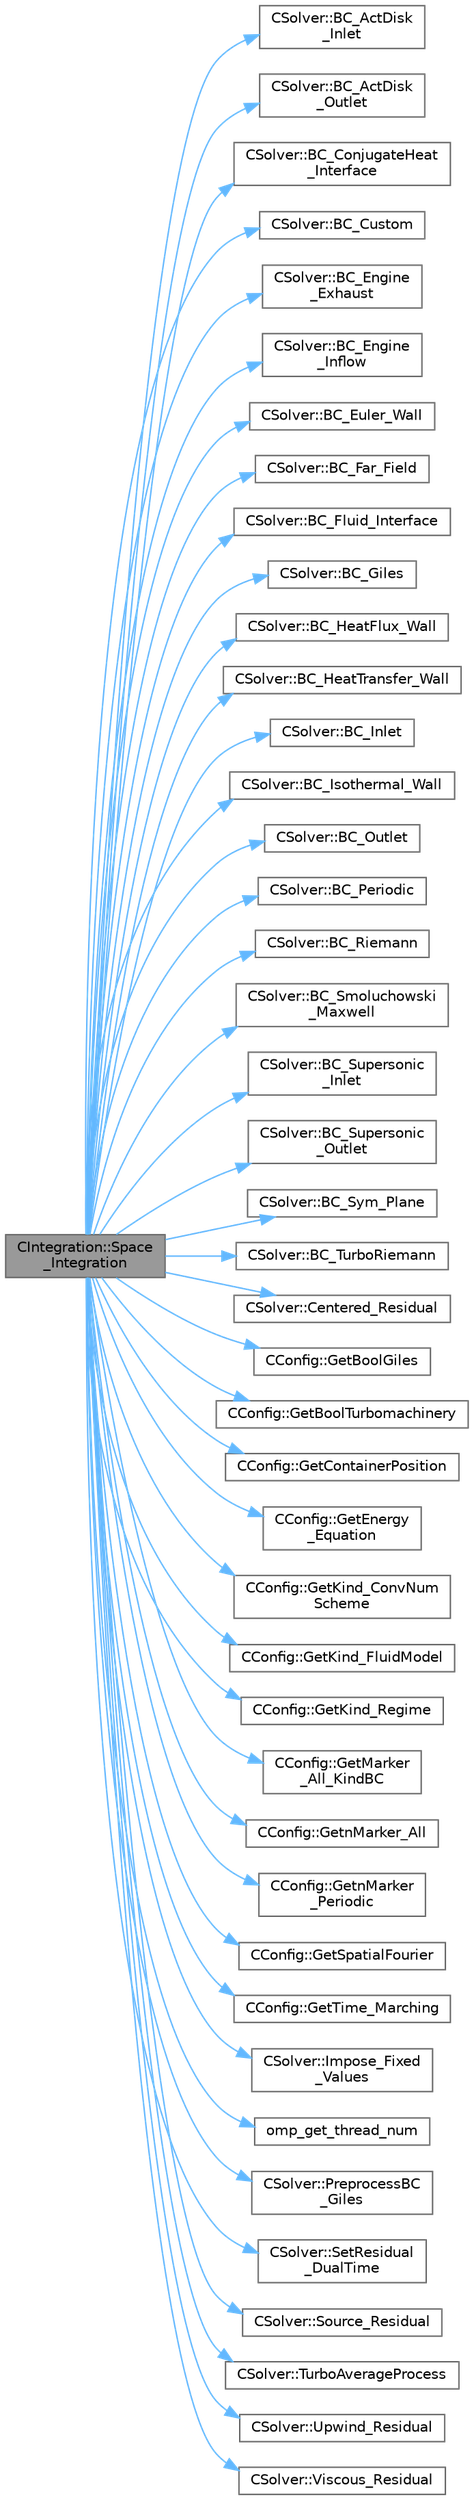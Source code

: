 digraph "CIntegration::Space_Integration"
{
 // LATEX_PDF_SIZE
  bgcolor="transparent";
  edge [fontname=Helvetica,fontsize=10,labelfontname=Helvetica,labelfontsize=10];
  node [fontname=Helvetica,fontsize=10,shape=box,height=0.2,width=0.4];
  rankdir="LR";
  Node1 [id="Node000001",label="CIntegration::Space\l_Integration",height=0.2,width=0.4,color="gray40", fillcolor="grey60", style="filled", fontcolor="black",tooltip="Do the space integration of the numerical system."];
  Node1 -> Node2 [id="edge1_Node000001_Node000002",color="steelblue1",style="solid",tooltip=" "];
  Node2 [id="Node000002",label="CSolver::BC_ActDisk\l_Inlet",height=0.2,width=0.4,color="grey40", fillcolor="white", style="filled",URL="$classCSolver.html#a884486b5604b012e6abfcee1ec85ec60",tooltip="A virtual member."];
  Node1 -> Node3 [id="edge2_Node000001_Node000003",color="steelblue1",style="solid",tooltip=" "];
  Node3 [id="Node000003",label="CSolver::BC_ActDisk\l_Outlet",height=0.2,width=0.4,color="grey40", fillcolor="white", style="filled",URL="$classCSolver.html#a683cbaadcb95c7f6a1fdddaacdf7b23d",tooltip="A virtual member."];
  Node1 -> Node4 [id="edge3_Node000001_Node000004",color="steelblue1",style="solid",tooltip=" "];
  Node4 [id="Node000004",label="CSolver::BC_ConjugateHeat\l_Interface",height=0.2,width=0.4,color="grey40", fillcolor="white", style="filled",URL="$classCSolver.html#a94db69b3d09652f77010c9f3148a903e",tooltip="A virtual member."];
  Node1 -> Node5 [id="edge4_Node000001_Node000005",color="steelblue1",style="solid",tooltip=" "];
  Node5 [id="Node000005",label="CSolver::BC_Custom",height=0.2,width=0.4,color="grey40", fillcolor="white", style="filled",URL="$classCSolver.html#aa6353fb1b3aa5890a4630de58ef969c2",tooltip="A virtual member."];
  Node1 -> Node6 [id="edge5_Node000001_Node000006",color="steelblue1",style="solid",tooltip=" "];
  Node6 [id="Node000006",label="CSolver::BC_Engine\l_Exhaust",height=0.2,width=0.4,color="grey40", fillcolor="white", style="filled",URL="$classCSolver.html#ad71605aa960f2919dfc42d37d26ccf14",tooltip="A virtual member."];
  Node1 -> Node7 [id="edge6_Node000001_Node000007",color="steelblue1",style="solid",tooltip=" "];
  Node7 [id="Node000007",label="CSolver::BC_Engine\l_Inflow",height=0.2,width=0.4,color="grey40", fillcolor="white", style="filled",URL="$classCSolver.html#a40dad90e195d685000c464df07f236a5",tooltip="A virtual member."];
  Node1 -> Node8 [id="edge7_Node000001_Node000008",color="steelblue1",style="solid",tooltip=" "];
  Node8 [id="Node000008",label="CSolver::BC_Euler_Wall",height=0.2,width=0.4,color="grey40", fillcolor="white", style="filled",URL="$classCSolver.html#ad3242705af8a649e3ab21f37f80547e0",tooltip="A virtual member."];
  Node1 -> Node9 [id="edge8_Node000001_Node000009",color="steelblue1",style="solid",tooltip=" "];
  Node9 [id="Node000009",label="CSolver::BC_Far_Field",height=0.2,width=0.4,color="grey40", fillcolor="white", style="filled",URL="$classCSolver.html#afc58e2186b9fa9fcd6f985dea8a4aef9",tooltip="A virtual member."];
  Node1 -> Node10 [id="edge9_Node000001_Node000010",color="steelblue1",style="solid",tooltip=" "];
  Node10 [id="Node000010",label="CSolver::BC_Fluid_Interface",height=0.2,width=0.4,color="grey40", fillcolor="white", style="filled",URL="$classCSolver.html#a8e61426b81d9a8e38b180eb507ec6057",tooltip="Impose the interface state across sliding meshes."];
  Node1 -> Node11 [id="edge10_Node000001_Node000011",color="steelblue1",style="solid",tooltip=" "];
  Node11 [id="Node000011",label="CSolver::BC_Giles",height=0.2,width=0.4,color="grey40", fillcolor="white", style="filled",URL="$classCSolver.html#abd63b8973a56028dc9627113f53ab410",tooltip="A virtual member."];
  Node1 -> Node12 [id="edge11_Node000001_Node000012",color="steelblue1",style="solid",tooltip=" "];
  Node12 [id="Node000012",label="CSolver::BC_HeatFlux_Wall",height=0.2,width=0.4,color="grey40", fillcolor="white", style="filled",URL="$classCSolver.html#a7d1cb36c52b06eeaeca536ba6c99f963",tooltip="A virtual member."];
  Node1 -> Node13 [id="edge12_Node000001_Node000013",color="steelblue1",style="solid",tooltip=" "];
  Node13 [id="Node000013",label="CSolver::BC_HeatTransfer_Wall",height=0.2,width=0.4,color="grey40", fillcolor="white", style="filled",URL="$classCSolver.html#a84cb65d82b26da347e96b8ed81772a03",tooltip="Impose a heat flux by prescribing a heat transfer coefficient and a temperature at infinity."];
  Node1 -> Node14 [id="edge13_Node000001_Node000014",color="steelblue1",style="solid",tooltip=" "];
  Node14 [id="Node000014",label="CSolver::BC_Inlet",height=0.2,width=0.4,color="grey40", fillcolor="white", style="filled",URL="$classCSolver.html#a94825a483faefdc2d4de0ee06827d8d5",tooltip="A virtual member."];
  Node1 -> Node15 [id="edge14_Node000001_Node000015",color="steelblue1",style="solid",tooltip=" "];
  Node15 [id="Node000015",label="CSolver::BC_Isothermal_Wall",height=0.2,width=0.4,color="grey40", fillcolor="white", style="filled",URL="$classCSolver.html#afb597736a227b60f8f23b7c4f963b3aa",tooltip="A virtual member."];
  Node1 -> Node16 [id="edge15_Node000001_Node000016",color="steelblue1",style="solid",tooltip=" "];
  Node16 [id="Node000016",label="CSolver::BC_Outlet",height=0.2,width=0.4,color="grey40", fillcolor="white", style="filled",URL="$classCSolver.html#abe63c6057695d29b2c4d1a1f49c223a9",tooltip="A virtual member."];
  Node1 -> Node17 [id="edge16_Node000001_Node000017",color="steelblue1",style="solid",tooltip=" "];
  Node17 [id="Node000017",label="CSolver::BC_Periodic",height=0.2,width=0.4,color="grey40", fillcolor="white", style="filled",URL="$classCSolver.html#a2ccf1ca0de573ea053c7fb15e32be2cd",tooltip="A virtual member."];
  Node1 -> Node18 [id="edge17_Node000001_Node000018",color="steelblue1",style="solid",tooltip=" "];
  Node18 [id="Node000018",label="CSolver::BC_Riemann",height=0.2,width=0.4,color="grey40", fillcolor="white", style="filled",URL="$classCSolver.html#a34ca3aa5f2e4d2f8cfd7d989808fed03",tooltip="A virtual member."];
  Node1 -> Node19 [id="edge18_Node000001_Node000019",color="steelblue1",style="solid",tooltip=" "];
  Node19 [id="Node000019",label="CSolver::BC_Smoluchowski\l_Maxwell",height=0.2,width=0.4,color="grey40", fillcolor="white", style="filled",URL="$classCSolver.html#a0190ef2d683965e0fe7486c60b489711",tooltip="A virtual member."];
  Node1 -> Node20 [id="edge19_Node000001_Node000020",color="steelblue1",style="solid",tooltip=" "];
  Node20 [id="Node000020",label="CSolver::BC_Supersonic\l_Inlet",height=0.2,width=0.4,color="grey40", fillcolor="white", style="filled",URL="$classCSolver.html#a8fb73ae189dc68d9ab2034902c98bc18",tooltip="A virtual member."];
  Node1 -> Node21 [id="edge20_Node000001_Node000021",color="steelblue1",style="solid",tooltip=" "];
  Node21 [id="Node000021",label="CSolver::BC_Supersonic\l_Outlet",height=0.2,width=0.4,color="grey40", fillcolor="white", style="filled",URL="$classCSolver.html#a175ef84040822bec1a90359a4fff19c8",tooltip="A virtual member."];
  Node1 -> Node22 [id="edge21_Node000001_Node000022",color="steelblue1",style="solid",tooltip=" "];
  Node22 [id="Node000022",label="CSolver::BC_Sym_Plane",height=0.2,width=0.4,color="grey40", fillcolor="white", style="filled",URL="$classCSolver.html#ac89a1c18a8d1ede65207f276d8793c5c",tooltip="A virtual member."];
  Node1 -> Node23 [id="edge22_Node000001_Node000023",color="steelblue1",style="solid",tooltip=" "];
  Node23 [id="Node000023",label="CSolver::BC_TurboRiemann",height=0.2,width=0.4,color="grey40", fillcolor="white", style="filled",URL="$classCSolver.html#a95f3ae249351784673123098ff1a5d0a",tooltip="A virtual member."];
  Node1 -> Node24 [id="edge23_Node000001_Node000024",color="steelblue1",style="solid",tooltip=" "];
  Node24 [id="Node000024",label="CSolver::Centered_Residual",height=0.2,width=0.4,color="grey40", fillcolor="white", style="filled",URL="$classCSolver.html#a82fc859a695e1f6871fcbca91b6cf98d",tooltip="A virtual member."];
  Node1 -> Node25 [id="edge24_Node000001_Node000025",color="steelblue1",style="solid",tooltip=" "];
  Node25 [id="Node000025",label="CConfig::GetBoolGiles",height=0.2,width=0.4,color="grey40", fillcolor="white", style="filled",URL="$classCConfig.html#a148af6d807dcd352a3717fe3fac533c5",tooltip="Verify if there is any Giles Boundary Condition option specified from config file."];
  Node1 -> Node26 [id="edge25_Node000001_Node000026",color="steelblue1",style="solid",tooltip=" "];
  Node26 [id="Node000026",label="CConfig::GetBoolTurbomachinery",height=0.2,width=0.4,color="grey40", fillcolor="white", style="filled",URL="$classCConfig.html#a9e487db59e70e83ca75e919e084cb9b9",tooltip="Verify if there is Turbomachinery performance option specified from config file."];
  Node1 -> Node27 [id="edge26_Node000001_Node000027",color="steelblue1",style="solid",tooltip=" "];
  Node27 [id="Node000027",label="CConfig::GetContainerPosition",height=0.2,width=0.4,color="grey40", fillcolor="white", style="filled",URL="$classCConfig.html#ad9a79bf229dcc3f99cf7c23d4cb16d06",tooltip="Provides the index of the solution in the container."];
  Node1 -> Node28 [id="edge27_Node000001_Node000028",color="steelblue1",style="solid",tooltip=" "];
  Node28 [id="Node000028",label="CConfig::GetEnergy\l_Equation",height=0.2,width=0.4,color="grey40", fillcolor="white", style="filled",URL="$classCConfig.html#a085accf5825cdba0219fc734f4fadb8c",tooltip="Flag for whether to solve the energy equation for incompressible flows."];
  Node1 -> Node29 [id="edge28_Node000001_Node000029",color="steelblue1",style="solid",tooltip=" "];
  Node29 [id="Node000029",label="CConfig::GetKind_ConvNum\lScheme",height=0.2,width=0.4,color="grey40", fillcolor="white", style="filled",URL="$classCConfig.html#ad4fc44102a683b89ed67ccd53d73929a",tooltip="Get the kind of convective numerical scheme."];
  Node1 -> Node30 [id="edge29_Node000001_Node000030",color="steelblue1",style="solid",tooltip=" "];
  Node30 [id="Node000030",label="CConfig::GetKind_FluidModel",height=0.2,width=0.4,color="grey40", fillcolor="white", style="filled",URL="$classCConfig.html#a120698f22c0de262c4ffa659ee7ec49f",tooltip="Fluid model that we are using."];
  Node1 -> Node31 [id="edge30_Node000001_Node000031",color="steelblue1",style="solid",tooltip=" "];
  Node31 [id="Node000031",label="CConfig::GetKind_Regime",height=0.2,width=0.4,color="grey40", fillcolor="white", style="filled",URL="$classCConfig.html#afbf664fbd8b2c75c5874432fdc185937",tooltip="Governing equations of the flow (it can be different from the run time equation)."];
  Node1 -> Node32 [id="edge31_Node000001_Node000032",color="steelblue1",style="solid",tooltip=" "];
  Node32 [id="Node000032",label="CConfig::GetMarker\l_All_KindBC",height=0.2,width=0.4,color="grey40", fillcolor="white", style="filled",URL="$classCConfig.html#ae003cd8f406eaaa91849a774c9a20730",tooltip="Get the kind of boundary for each marker."];
  Node1 -> Node33 [id="edge32_Node000001_Node000033",color="steelblue1",style="solid",tooltip=" "];
  Node33 [id="Node000033",label="CConfig::GetnMarker_All",height=0.2,width=0.4,color="grey40", fillcolor="white", style="filled",URL="$classCConfig.html#a459dee039e618d21a5d78db61c221240",tooltip="Get the total number of boundary markers of the local process including send/receive domains."];
  Node1 -> Node34 [id="edge33_Node000001_Node000034",color="steelblue1",style="solid",tooltip=" "];
  Node34 [id="Node000034",label="CConfig::GetnMarker\l_Periodic",height=0.2,width=0.4,color="grey40", fillcolor="white", style="filled",URL="$classCConfig.html#a8d41ac571359049bbdc4b7927e7c328a",tooltip="Get the total number of periodic markers."];
  Node1 -> Node35 [id="edge34_Node000001_Node000035",color="steelblue1",style="solid",tooltip=" "];
  Node35 [id="Node000035",label="CConfig::GetSpatialFourier",height=0.2,width=0.4,color="grey40", fillcolor="white", style="filled",URL="$classCConfig.html#a5c97504aafefea72406d2553754f67cc",tooltip="Verify if there is mixing plane interface specified from config file."];
  Node1 -> Node36 [id="edge35_Node000001_Node000036",color="steelblue1",style="solid",tooltip=" "];
  Node36 [id="Node000036",label="CConfig::GetTime_Marching",height=0.2,width=0.4,color="grey40", fillcolor="white", style="filled",URL="$classCConfig.html#ac47e04d76ce865893a94dcedd3c9b6a5",tooltip="Provides information about the time integration, and change the write in the output files information..."];
  Node1 -> Node37 [id="edge36_Node000001_Node000037",color="steelblue1",style="solid",tooltip=" "];
  Node37 [id="Node000037",label="CSolver::Impose_Fixed\l_Values",height=0.2,width=0.4,color="grey40", fillcolor="white", style="filled",URL="$classCSolver.html#ad6a598e8eb4f98cb75455012043df9e4",tooltip="Virtual function to apply something like a strong BC to the whole domain."];
  Node1 -> Node38 [id="edge37_Node000001_Node000038",color="steelblue1",style="solid",tooltip=" "];
  Node38 [id="Node000038",label="omp_get_thread_num",height=0.2,width=0.4,color="grey40", fillcolor="white", style="filled",URL="$omp__structure_8hpp.html#aad63dd7e34961dbbd2e8774e7f6bc2d0",tooltip="Index of current thread, akin to MPI rank."];
  Node1 -> Node39 [id="edge38_Node000001_Node000039",color="steelblue1",style="solid",tooltip=" "];
  Node39 [id="Node000039",label="CSolver::PreprocessBC\l_Giles",height=0.2,width=0.4,color="grey40", fillcolor="white", style="filled",URL="$classCSolver.html#a6c03d1a438856d4324e5e65c3a0bb67d",tooltip="It computes Fourier transformation for the needed quantities along the pitch for each span in turboma..."];
  Node1 -> Node40 [id="edge39_Node000001_Node000040",color="steelblue1",style="solid",tooltip=" "];
  Node40 [id="Node000040",label="CSolver::SetResidual\l_DualTime",height=0.2,width=0.4,color="grey40", fillcolor="white", style="filled",URL="$classCSolver.html#ab21caa08cdd68a05d58206466d58d817",tooltip="A virtual member."];
  Node1 -> Node41 [id="edge40_Node000001_Node000041",color="steelblue1",style="solid",tooltip=" "];
  Node41 [id="Node000041",label="CSolver::Source_Residual",height=0.2,width=0.4,color="grey40", fillcolor="white", style="filled",URL="$classCSolver.html#acd8afe5652ded8e804434002e9af16b8",tooltip="A virtual member."];
  Node1 -> Node42 [id="edge41_Node000001_Node000042",color="steelblue1",style="solid",tooltip=" "];
  Node42 [id="Node000042",label="CSolver::TurboAverageProcess",height=0.2,width=0.4,color="grey40", fillcolor="white", style="filled",URL="$classCSolver.html#a03b1a06a1f51aad967ea647e4ebb6f7e",tooltip="virtual member."];
  Node1 -> Node43 [id="edge42_Node000001_Node000043",color="steelblue1",style="solid",tooltip=" "];
  Node43 [id="Node000043",label="CSolver::Upwind_Residual",height=0.2,width=0.4,color="grey40", fillcolor="white", style="filled",URL="$classCSolver.html#a7edf5c34c49a386e7f32044229d75666",tooltip="A virtual member."];
  Node1 -> Node44 [id="edge43_Node000001_Node000044",color="steelblue1",style="solid",tooltip=" "];
  Node44 [id="Node000044",label="CSolver::Viscous_Residual",height=0.2,width=0.4,color="grey40", fillcolor="white", style="filled",URL="$classCSolver.html#a698233b7c2f0964c146a82438ffa93b1",tooltip="A virtual member."];
}
